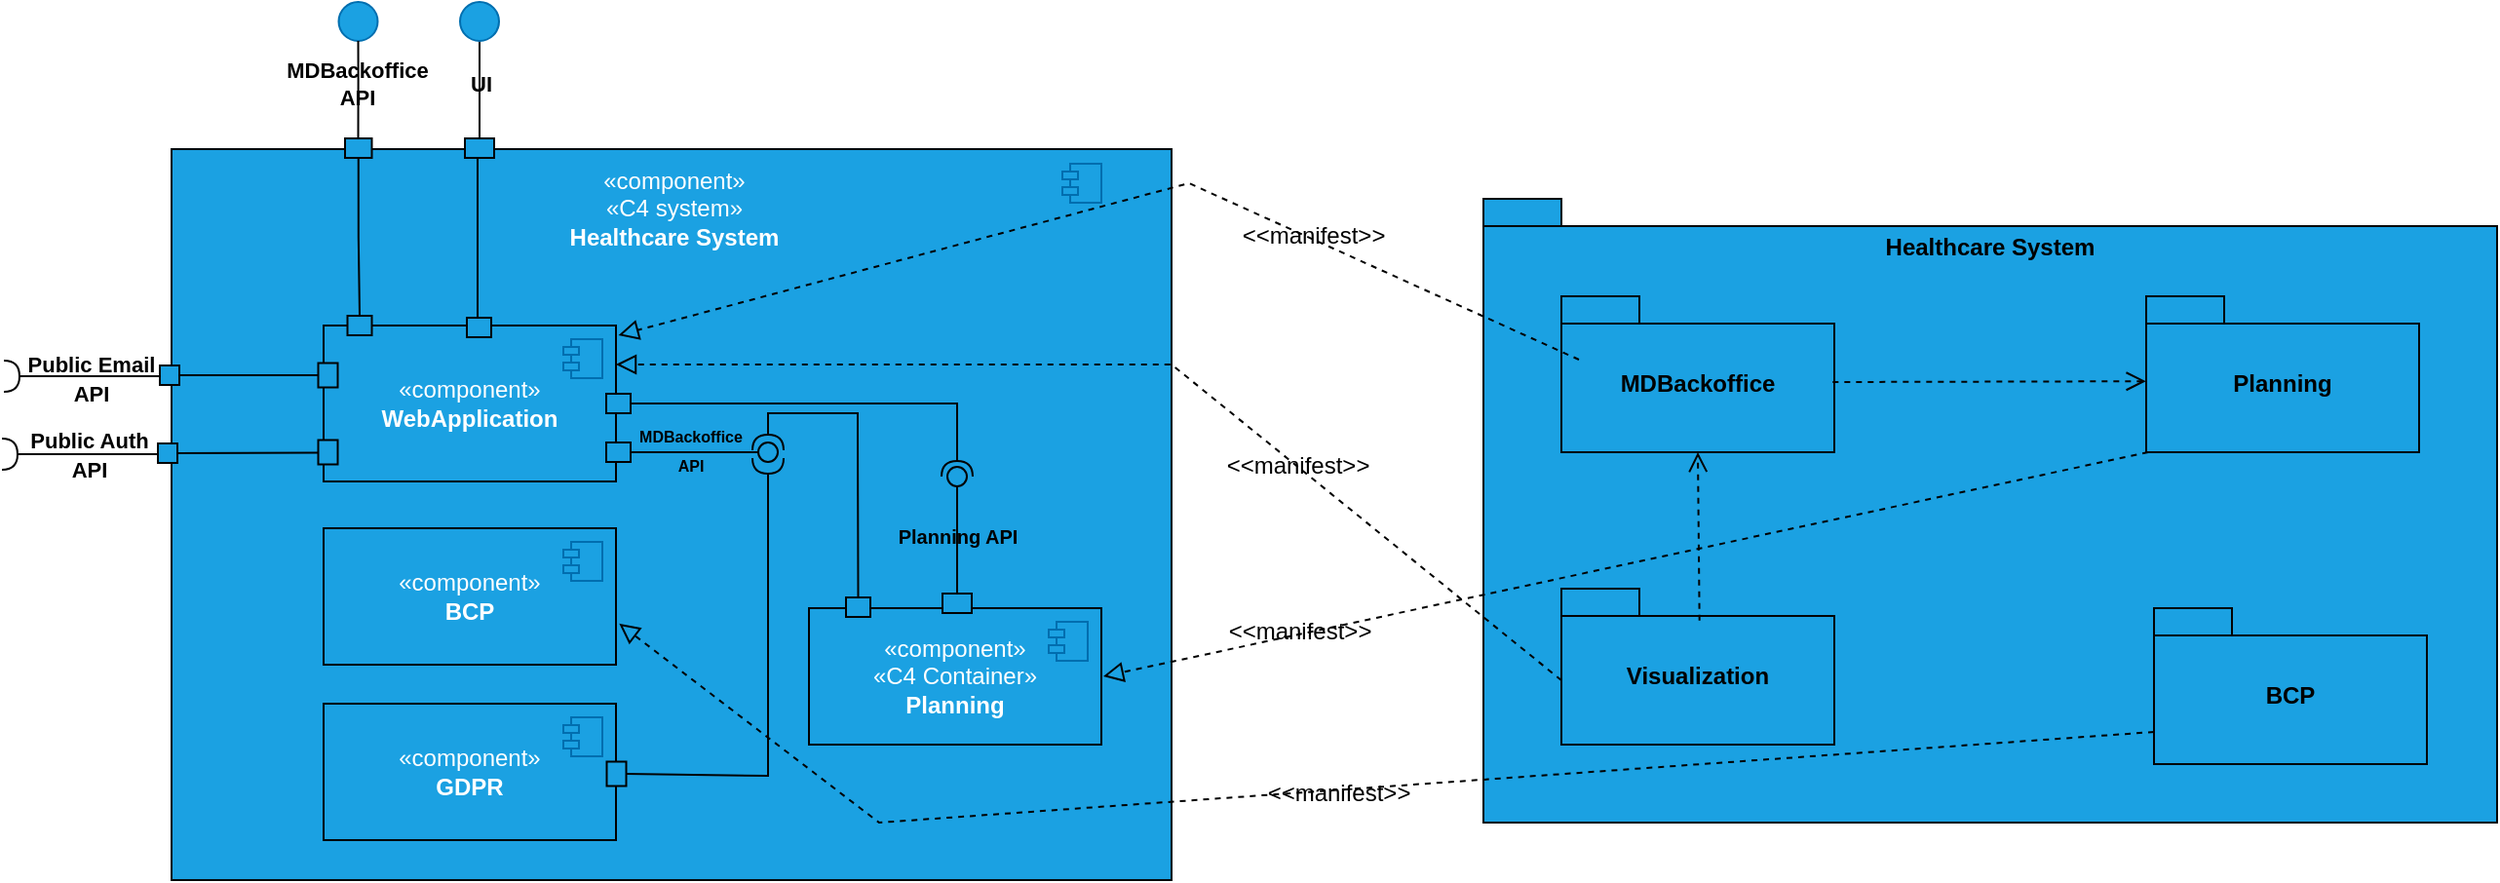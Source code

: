 <mxfile version="24.7.17">
  <diagram name="Página-1" id="veCjRKkKvRt-dCM9Uo-P">
    <mxGraphModel dx="1181" dy="644" grid="1" gridSize="10" guides="1" tooltips="1" connect="1" arrows="1" fold="1" page="1" pageScale="1" pageWidth="827" pageHeight="1169" math="0" shadow="0">
      <root>
        <mxCell id="0" />
        <mxCell id="1" parent="0" />
        <mxCell id="831HMT7RGFxExj6qzCca-49" value="Healthcare System" style="shape=folder;fontStyle=1;spacingTop=3;tabWidth=40;tabHeight=14;tabPosition=left;html=1;whiteSpace=wrap;labelPosition=center;verticalLabelPosition=top;align=center;verticalAlign=bottom;labelBackgroundColor=none;labelBorderColor=none;spacing=-32;fillColor=#1BA1E2;strokeColor=#030303;" parent="1" vertex="1">
          <mxGeometry x="770" y="160" width="520" height="320" as="geometry" />
        </mxCell>
        <mxCell id="831HMT7RGFxExj6qzCca-50" value="MDBackoffice" style="shape=folder;fontStyle=1;spacingTop=10;tabWidth=40;tabHeight=14;tabPosition=left;html=1;whiteSpace=wrap;fillColor=#1BA1E2;strokeColor=#030303;" parent="1" vertex="1">
          <mxGeometry x="810" y="210" width="140" height="80" as="geometry" />
        </mxCell>
        <mxCell id="831HMT7RGFxExj6qzCca-51" value="Planning" style="shape=folder;fontStyle=1;spacingTop=10;tabWidth=40;tabHeight=14;tabPosition=left;html=1;whiteSpace=wrap;fillColor=#1BA1E2;strokeColor=#030303;" parent="1" vertex="1">
          <mxGeometry x="1110" y="210" width="140" height="80" as="geometry" />
        </mxCell>
        <mxCell id="831HMT7RGFxExj6qzCca-52" value="Visualization" style="shape=folder;fontStyle=1;spacingTop=10;tabWidth=40;tabHeight=14;tabPosition=left;html=1;whiteSpace=wrap;fillColor=#1BA1E2;strokeColor=#030303;" parent="1" vertex="1">
          <mxGeometry x="810" y="360" width="140" height="80" as="geometry" />
        </mxCell>
        <mxCell id="831HMT7RGFxExj6qzCca-53" value="" style="html=1;verticalAlign=bottom;endArrow=open;dashed=1;endSize=8;curved=0;rounded=0;entryX=-0.001;entryY=0.545;entryDx=0;entryDy=0;entryPerimeter=0;exitX=0.994;exitY=0.55;exitDx=0;exitDy=0;exitPerimeter=0;strokeColor=#030303;" parent="1" source="831HMT7RGFxExj6qzCca-50" target="831HMT7RGFxExj6qzCca-51" edge="1">
          <mxGeometry relative="1" as="geometry">
            <mxPoint x="1410" y="320" as="sourcePoint" />
            <mxPoint x="1070" y="320" as="targetPoint" />
          </mxGeometry>
        </mxCell>
        <mxCell id="831HMT7RGFxExj6qzCca-54" value="" style="html=1;verticalAlign=bottom;endArrow=open;dashed=1;endSize=8;curved=0;rounded=0;entryX=0.5;entryY=1;entryDx=0;entryDy=0;entryPerimeter=0;exitX=0.506;exitY=0.204;exitDx=0;exitDy=0;exitPerimeter=0;strokeColor=#030303;" parent="1" source="831HMT7RGFxExj6qzCca-52" target="831HMT7RGFxExj6qzCca-50" edge="1">
          <mxGeometry relative="1" as="geometry">
            <mxPoint x="1140" y="267" as="sourcePoint" />
            <mxPoint x="960" y="267" as="targetPoint" />
          </mxGeometry>
        </mxCell>
        <mxCell id="831HMT7RGFxExj6qzCca-55" value="BCP" style="shape=folder;fontStyle=1;spacingTop=10;tabWidth=40;tabHeight=14;tabPosition=left;html=1;whiteSpace=wrap;fillColor=#1BA1E2;strokeColor=#030303;" parent="1" vertex="1">
          <mxGeometry x="1114" y="370" width="140" height="80" as="geometry" />
        </mxCell>
        <mxCell id="831HMT7RGFxExj6qzCca-57" value="" style="html=1;dropTarget=0;whiteSpace=wrap;fillColor=#1ba1e2;fontColor=#ffffff;strokeColor=#00060A;container=0;movable=1;resizable=1;rotatable=1;deletable=1;editable=1;locked=0;connectable=1;" parent="1" vertex="1">
          <mxGeometry x="97" y="134.5" width="513" height="375" as="geometry" />
        </mxCell>
        <mxCell id="831HMT7RGFxExj6qzCca-56" value="" style="endArrow=block;startArrow=none;endFill=0;startFill=0;endSize=8;html=1;verticalAlign=bottom;dashed=1;labelBackgroundColor=none;rounded=0;exitX=0;exitY=0;exitDx=0;exitDy=30.5;exitPerimeter=0;entryX=0.345;entryY=1.159;entryDx=0;entryDy=0;entryPerimeter=0;fillColor=#000000;" parent="1" edge="1" target="831HMT7RGFxExj6qzCca-73">
          <mxGeometry width="160" relative="1" as="geometry">
            <mxPoint x="819" y="242.5" as="sourcePoint" />
            <mxPoint x="335.25" y="232" as="targetPoint" />
            <Array as="points">
              <mxPoint x="619" y="152" />
            </Array>
          </mxGeometry>
        </mxCell>
        <mxCell id="831HMT7RGFxExj6qzCca-58" value="&lt;span style=&quot;color: rgb(255, 255, 255);&quot;&gt;«component»&lt;/span&gt;&lt;br style=&quot;color: rgb(255, 255, 255);&quot;&gt;&lt;span style=&quot;color: rgb(255, 255, 255);&quot;&gt;«C4 system»&lt;/span&gt;&lt;br style=&quot;color: rgb(255, 255, 255);&quot;&gt;&lt;b style=&quot;color: rgb(255, 255, 255);&quot;&gt;Healthcare System&lt;/b&gt;" style="text;html=1;align=center;verticalAlign=middle;whiteSpace=wrap;rounded=0;" parent="1" vertex="1">
          <mxGeometry x="280" y="142" width="150" height="45" as="geometry" />
        </mxCell>
        <mxCell id="831HMT7RGFxExj6qzCca-59" value="" style="ellipse;whiteSpace=wrap;html=1;align=center;aspect=fixed;fillColor=none;strokeColor=none;resizable=0;perimeter=centerPerimeter;rotatable=0;allowArrows=0;points=[];outlineConnect=1;" parent="1" vertex="1">
          <mxGeometry x="484" y="360" width="10" height="10" as="geometry" />
        </mxCell>
        <mxCell id="831HMT7RGFxExj6qzCca-60" value="" style="ellipse;whiteSpace=wrap;html=1;align=center;aspect=fixed;fillColor=none;strokeColor=none;resizable=0;perimeter=centerPerimeter;rotatable=0;allowArrows=0;points=[];outlineConnect=1;" parent="1" vertex="1">
          <mxGeometry x="514" y="380" width="10" height="10" as="geometry" />
        </mxCell>
        <mxCell id="831HMT7RGFxExj6qzCca-61" style="edgeStyle=orthogonalEdgeStyle;rounded=0;orthogonalLoop=1;jettySize=auto;html=1;entryX=0.5;entryY=0;entryDx=0;entryDy=0;endArrow=none;endFill=0;strokeColor=#000000;exitX=0.5;exitY=1;exitDx=0;exitDy=0;" parent="1" source="831HMT7RGFxExj6qzCca-63" target="831HMT7RGFxExj6qzCca-65" edge="1">
          <mxGeometry relative="1" as="geometry">
            <Array as="points">
              <mxPoint x="255" y="79" />
            </Array>
          </mxGeometry>
        </mxCell>
        <mxCell id="831HMT7RGFxExj6qzCca-62" value="&amp;nbsp;UI" style="edgeLabel;html=1;align=center;verticalAlign=middle;resizable=0;points=[];labelBackgroundColor=none;fontStyle=1" parent="831HMT7RGFxExj6qzCca-61" vertex="1" connectable="0">
          <mxGeometry x="-0.329" y="-1" relative="1" as="geometry">
            <mxPoint y="5" as="offset" />
          </mxGeometry>
        </mxCell>
        <mxCell id="831HMT7RGFxExj6qzCca-63" value="" style="ellipse;whiteSpace=wrap;html=1;fillColor=#1ba1e2;fontColor=#ffffff;strokeColor=#006EAF;" parent="1" vertex="1">
          <mxGeometry x="245" y="59" width="20" height="20" as="geometry" />
        </mxCell>
        <mxCell id="831HMT7RGFxExj6qzCca-64" style="edgeStyle=orthogonalEdgeStyle;rounded=0;orthogonalLoop=1;jettySize=auto;html=1;exitX=0.5;exitY=1;exitDx=0;exitDy=0;entryX=0.5;entryY=0;entryDx=0;entryDy=0;strokeColor=#000000;endArrow=none;endFill=0;" parent="1" source="831HMT7RGFxExj6qzCca-65" target="831HMT7RGFxExj6qzCca-76" edge="1">
          <mxGeometry relative="1" as="geometry">
            <Array as="points">
              <mxPoint x="254" y="139" />
              <mxPoint x="254" y="225" />
            </Array>
          </mxGeometry>
        </mxCell>
        <mxCell id="831HMT7RGFxExj6qzCca-65" value="" style="rounded=0;whiteSpace=wrap;html=1;fillColor=#1ba1e2;fontColor=#ffffff;strokeColor=#000000;" parent="1" vertex="1">
          <mxGeometry x="247.5" y="129" width="15" height="10" as="geometry" />
        </mxCell>
        <mxCell id="831HMT7RGFxExj6qzCca-66" value="" style="group" parent="1" vertex="1" connectable="0">
          <mxGeometry x="194" y="226" width="203.5" height="96" as="geometry" />
        </mxCell>
        <mxCell id="831HMT7RGFxExj6qzCca-67" value="«component»&lt;div&gt;&lt;b style=&quot;background-color: initial;&quot;&gt;WebApplication&lt;/b&gt;&lt;/div&gt;" style="html=1;dropTarget=0;whiteSpace=wrap;fillColor=#1ba1e2;fontColor=#ffffff;strokeColor=#000000;" parent="831HMT7RGFxExj6qzCca-66" vertex="1">
          <mxGeometry x="-19" y="-1" width="150" height="80" as="geometry" />
        </mxCell>
        <mxCell id="831HMT7RGFxExj6qzCca-68" value="" style="shape=module;jettyWidth=8;jettyHeight=4;fillColor=#1ba1e2;fontColor=#ffffff;strokeColor=#006EAF;" parent="831HMT7RGFxExj6qzCca-67" vertex="1">
          <mxGeometry x="1" width="20" height="20" relative="1" as="geometry">
            <mxPoint x="-27" y="7" as="offset" />
          </mxGeometry>
        </mxCell>
        <mxCell id="831HMT7RGFxExj6qzCca-69" value="" style="fontStyle=0;labelPosition=right;verticalLabelPosition=middle;align=left;verticalAlign=middle;spacingLeft=2;fillColor=#1BA1E2;strokeColor=#030303;movable=1;resizable=1;rotatable=1;deletable=1;editable=1;locked=0;connectable=1;rotation=90;" parent="831HMT7RGFxExj6qzCca-66" vertex="1">
          <mxGeometry x="-23" y="19.5" width="12.5" height="10" as="geometry" />
        </mxCell>
        <mxCell id="831HMT7RGFxExj6qzCca-70" value="" style="rounded=0;whiteSpace=wrap;html=1;fillColor=#1ba1e2;fontColor=#ffffff;strokeColor=#000000;rotation=90;" parent="831HMT7RGFxExj6qzCca-66" vertex="1">
          <mxGeometry x="-23" y="59" width="12.5" height="10" as="geometry" />
        </mxCell>
        <mxCell id="831HMT7RGFxExj6qzCca-71" value="" style="fontStyle=0;labelPosition=right;verticalLabelPosition=middle;align=left;verticalAlign=middle;spacingLeft=2;fillColor=#1BA1E2;strokeColor=#030303;" parent="831HMT7RGFxExj6qzCca-66" vertex="1">
          <mxGeometry x="-6.75" y="-6" width="12.5" height="10" as="geometry" />
        </mxCell>
        <mxCell id="831HMT7RGFxExj6qzCca-72" value="" style="rounded=0;whiteSpace=wrap;html=1;fillColor=#1ba1e2;fontColor=#ffffff;strokeColor=#000000;" parent="831HMT7RGFxExj6qzCca-66" vertex="1">
          <mxGeometry x="126" y="34" width="12.5" height="10" as="geometry" />
        </mxCell>
        <mxCell id="831HMT7RGFxExj6qzCca-73" value="" style="ellipse;whiteSpace=wrap;html=1;align=center;aspect=fixed;fillColor=none;strokeColor=none;resizable=0;perimeter=centerPerimeter;rotatable=0;allowArrows=0;points=[];outlineConnect=1;" parent="831HMT7RGFxExj6qzCca-66" vertex="1">
          <mxGeometry x="127.25" y="-1" width="10" height="10" as="geometry" />
        </mxCell>
        <mxCell id="831HMT7RGFxExj6qzCca-74" value="" style="rounded=0;whiteSpace=wrap;html=1;fillColor=#1ba1e2;fontColor=#ffffff;strokeColor=#000000;" parent="831HMT7RGFxExj6qzCca-66" vertex="1">
          <mxGeometry x="126" y="59" width="12.5" height="10" as="geometry" />
        </mxCell>
        <mxCell id="831HMT7RGFxExj6qzCca-75" value="&lt;font style=&quot;font-size: 8px;&quot;&gt;MDBackoffice&lt;/font&gt;&lt;div&gt;&lt;font style=&quot;font-size: 8px;&quot;&gt;API&lt;/font&gt;&lt;/div&gt;" style="text;align=center;fontStyle=1;verticalAlign=middle;spacingLeft=3;spacingRight=3;strokeColor=none;rotatable=0;points=[[0,0.5],[1,0.5]];portConstraint=eastwest;html=1;" parent="831HMT7RGFxExj6qzCca-66" vertex="1">
          <mxGeometry x="146" y="49" width="46" height="26" as="geometry" />
        </mxCell>
        <mxCell id="831HMT7RGFxExj6qzCca-76" value="" style="rounded=0;whiteSpace=wrap;html=1;fillColor=#1ba1e2;fontColor=#ffffff;strokeColor=#000000;" parent="1" vertex="1">
          <mxGeometry x="248.5" y="221" width="12.5" height="10" as="geometry" />
        </mxCell>
        <mxCell id="831HMT7RGFxExj6qzCca-77" value="" style="shape=module;jettyWidth=8;jettyHeight=4;fillColor=#1ba1e2;fontColor=#ffffff;strokeColor=#006EAF;" parent="1" vertex="1">
          <mxGeometry x="554" y="142" width="20" height="20" as="geometry">
            <mxPoint x="-27" y="7" as="offset" />
          </mxGeometry>
        </mxCell>
        <mxCell id="831HMT7RGFxExj6qzCca-78" value="" style="fontStyle=0;labelPosition=right;verticalLabelPosition=middle;align=left;verticalAlign=middle;spacingLeft=2;fillColor=#1BA1E2;strokeColor=#030303;" parent="1" vertex="1">
          <mxGeometry x="91" y="245.5" width="10" height="10" as="geometry" />
        </mxCell>
        <mxCell id="831HMT7RGFxExj6qzCca-79" value="" style="ellipse;whiteSpace=wrap;html=1;align=center;aspect=fixed;fillColor=none;strokeColor=none;resizable=0;perimeter=centerPerimeter;rotatable=0;allowArrows=0;points=[];outlineConnect=1;" parent="1" vertex="1">
          <mxGeometry x="399" y="320" width="10" height="10" as="geometry" />
        </mxCell>
        <mxCell id="831HMT7RGFxExj6qzCca-80" value="«component»&lt;div&gt;«C4 Container»&lt;br&gt;&lt;b&gt;Planning&lt;/b&gt;&lt;/div&gt;" style="html=1;dropTarget=0;whiteSpace=wrap;fillColor=#1ba1e2;fontColor=#ffffff;strokeColor=#000000;" parent="1" vertex="1">
          <mxGeometry x="424" y="370" width="150" height="70" as="geometry" />
        </mxCell>
        <mxCell id="831HMT7RGFxExj6qzCca-81" value="" style="shape=module;jettyWidth=8;jettyHeight=4;fillColor=#1ba1e2;fontColor=#ffffff;strokeColor=#006EAF;" parent="831HMT7RGFxExj6qzCca-80" vertex="1">
          <mxGeometry x="1" width="20" height="20" relative="1" as="geometry">
            <mxPoint x="-27" y="7" as="offset" />
          </mxGeometry>
        </mxCell>
        <mxCell id="831HMT7RGFxExj6qzCca-82" value="" style="rounded=0;whiteSpace=wrap;html=1;fillColor=#1ba1e2;fontColor=#ffffff;strokeColor=#000000;rotation=-90;" parent="1" vertex="1">
          <mxGeometry x="495" y="360" width="10" height="15" as="geometry" />
        </mxCell>
        <mxCell id="831HMT7RGFxExj6qzCca-83" value="" style="rounded=0;orthogonalLoop=1;jettySize=auto;html=1;endArrow=halfCircle;endFill=0;endSize=6;strokeWidth=1;sketch=0;exitX=1;exitY=0.5;exitDx=0;exitDy=0;strokeColor=#030303;" parent="1" source="831HMT7RGFxExj6qzCca-72" target="831HMT7RGFxExj6qzCca-85" edge="1">
          <mxGeometry relative="1" as="geometry">
            <mxPoint x="354" y="285" as="sourcePoint" />
            <Array as="points">
              <mxPoint x="500" y="265" />
            </Array>
          </mxGeometry>
        </mxCell>
        <mxCell id="831HMT7RGFxExj6qzCca-84" value="" style="rounded=0;orthogonalLoop=1;jettySize=auto;html=1;endArrow=oval;endFill=0;sketch=0;sourcePerimeterSpacing=0;targetPerimeterSpacing=0;endSize=10;exitX=1;exitY=0.5;exitDx=0;exitDy=0;strokeColor=#030303;" parent="1" source="831HMT7RGFxExj6qzCca-82" target="831HMT7RGFxExj6qzCca-85" edge="1">
          <mxGeometry relative="1" as="geometry">
            <mxPoint x="314" y="285" as="sourcePoint" />
          </mxGeometry>
        </mxCell>
        <mxCell id="831HMT7RGFxExj6qzCca-85" value="" style="ellipse;whiteSpace=wrap;html=1;align=center;aspect=fixed;fillColor=none;strokeColor=none;resizable=0;perimeter=centerPerimeter;rotatable=0;allowArrows=0;points=[];outlineConnect=1;" parent="1" vertex="1">
          <mxGeometry x="495" y="297.5" width="10" height="10" as="geometry" />
        </mxCell>
        <mxCell id="831HMT7RGFxExj6qzCca-86" value="&lt;font style=&quot;font-size: 10px;&quot;&gt;Planning API&lt;/font&gt;" style="text;align=center;fontStyle=1;verticalAlign=middle;spacingLeft=3;spacingRight=3;strokeColor=none;rotatable=0;points=[[0,0.5],[1,0.5]];portConstraint=eastwest;html=1;" parent="1" vertex="1">
          <mxGeometry x="460" y="320" width="80" height="26" as="geometry" />
        </mxCell>
        <mxCell id="831HMT7RGFxExj6qzCca-87" value="«component»&lt;br&gt;&lt;b&gt;BCP&lt;/b&gt;" style="html=1;dropTarget=0;whiteSpace=wrap;fillColor=#1ba1e2;fontColor=#ffffff;strokeColor=#000000;" parent="1" vertex="1">
          <mxGeometry x="175" y="329" width="150" height="70" as="geometry" />
        </mxCell>
        <mxCell id="831HMT7RGFxExj6qzCca-88" value="" style="shape=module;jettyWidth=8;jettyHeight=4;fillColor=#1ba1e2;fontColor=#ffffff;strokeColor=#006EAF;" parent="831HMT7RGFxExj6qzCca-87" vertex="1">
          <mxGeometry x="1" width="20" height="20" relative="1" as="geometry">
            <mxPoint x="-27" y="7" as="offset" />
          </mxGeometry>
        </mxCell>
        <mxCell id="831HMT7RGFxExj6qzCca-89" value="" style="ellipse;whiteSpace=wrap;html=1;fillColor=#1ba1e2;fontColor=#ffffff;strokeColor=#006EAF;" parent="1" vertex="1">
          <mxGeometry x="182.75" y="59" width="20" height="20" as="geometry" />
        </mxCell>
        <mxCell id="831HMT7RGFxExj6qzCca-90" value="" style="fontStyle=0;labelPosition=right;verticalLabelPosition=middle;align=left;verticalAlign=middle;spacingLeft=2;fillColor=#1BA1E2;strokeColor=#030303;" parent="1" vertex="1">
          <mxGeometry x="186" y="129" width="13.75" height="10" as="geometry" />
        </mxCell>
        <mxCell id="831HMT7RGFxExj6qzCca-91" style="edgeStyle=orthogonalEdgeStyle;rounded=0;orthogonalLoop=1;jettySize=auto;html=1;exitX=0.5;exitY=1;exitDx=0;exitDy=0;entryX=0.5;entryY=0;entryDx=0;entryDy=0;strokeColor=#000000;endArrow=none;endFill=0;" parent="1" source="831HMT7RGFxExj6qzCca-90" target="831HMT7RGFxExj6qzCca-71" edge="1">
          <mxGeometry relative="1" as="geometry">
            <Array as="points" />
            <mxPoint x="194.26" y="139" as="sourcePoint" />
            <mxPoint x="193.26" y="225" as="targetPoint" />
          </mxGeometry>
        </mxCell>
        <mxCell id="831HMT7RGFxExj6qzCca-92" style="edgeStyle=orthogonalEdgeStyle;rounded=0;orthogonalLoop=1;jettySize=auto;html=1;entryX=0.5;entryY=0;entryDx=0;entryDy=0;endArrow=none;endFill=0;strokeColor=#000000;exitX=0.5;exitY=1;exitDx=0;exitDy=0;" parent="1" edge="1">
          <mxGeometry relative="1" as="geometry">
            <Array as="points">
              <mxPoint x="192.75" y="99" />
              <mxPoint x="192.75" y="99" />
            </Array>
            <mxPoint x="192.75" y="79" as="sourcePoint" />
            <mxPoint x="192.75" y="129" as="targetPoint" />
          </mxGeometry>
        </mxCell>
        <mxCell id="831HMT7RGFxExj6qzCca-93" value="MDBackoffice&lt;div&gt;API&lt;/div&gt;" style="edgeLabel;html=1;align=center;verticalAlign=middle;resizable=0;points=[];labelBackgroundColor=none;fontStyle=1" parent="831HMT7RGFxExj6qzCca-92" vertex="1" connectable="0">
          <mxGeometry x="-0.329" y="-1" relative="1" as="geometry">
            <mxPoint y="5" as="offset" />
          </mxGeometry>
        </mxCell>
        <mxCell id="831HMT7RGFxExj6qzCca-94" value="" style="rounded=0;orthogonalLoop=1;jettySize=auto;html=1;endArrow=halfCircle;endFill=0;endSize=6;strokeWidth=1;sketch=0;fontSize=12;curved=1;exitX=0;exitY=0.5;exitDx=0;exitDy=0;fillColor=#030303;strokeColor=#030303;" parent="1" edge="1">
          <mxGeometry relative="1" as="geometry">
            <mxPoint x="91" y="251" as="sourcePoint" />
            <mxPoint x="11" y="251" as="targetPoint" />
            <Array as="points" />
          </mxGeometry>
        </mxCell>
        <mxCell id="831HMT7RGFxExj6qzCca-95" value="&lt;b&gt;&lt;font style=&quot;font-size: 11px;&quot;&gt;Public Email&lt;/font&gt;&lt;/b&gt;&lt;div&gt;&lt;b&gt;&lt;font style=&quot;font-size: 11px;&quot;&gt;API&lt;/font&gt;&lt;/b&gt;&lt;/div&gt;" style="text;html=1;align=center;verticalAlign=middle;whiteSpace=wrap;rounded=0;" parent="1" vertex="1">
          <mxGeometry x="19" y="237" width="74" height="30" as="geometry" />
        </mxCell>
        <mxCell id="831HMT7RGFxExj6qzCca-96" value="" style="endArrow=none;html=1;rounded=0;exitX=1;exitY=0.5;exitDx=0;exitDy=0;entryX=0.5;entryY=1;entryDx=0;entryDy=0;strokeColor=#000000;" parent="1" source="831HMT7RGFxExj6qzCca-78" target="831HMT7RGFxExj6qzCca-69" edge="1">
          <mxGeometry width="50" height="50" relative="1" as="geometry">
            <mxPoint x="201" y="299" as="sourcePoint" />
            <mxPoint x="251" y="249" as="targetPoint" />
          </mxGeometry>
        </mxCell>
        <mxCell id="831HMT7RGFxExj6qzCca-97" value="" style="fontStyle=0;labelPosition=right;verticalLabelPosition=middle;align=left;verticalAlign=middle;spacingLeft=2;fillColor=#1BA1E2;strokeColor=#030303;" parent="1" vertex="1">
          <mxGeometry x="90" y="285.5" width="10" height="10" as="geometry" />
        </mxCell>
        <mxCell id="831HMT7RGFxExj6qzCca-98" value="" style="rounded=0;orthogonalLoop=1;jettySize=auto;html=1;endArrow=halfCircle;endFill=0;endSize=6;strokeWidth=1;sketch=0;fontSize=12;curved=1;exitX=0;exitY=0.5;exitDx=0;exitDy=0;fillColor=#030303;strokeColor=#030303;" parent="1" edge="1">
          <mxGeometry relative="1" as="geometry">
            <mxPoint x="90" y="291" as="sourcePoint" />
            <mxPoint x="10" y="291" as="targetPoint" />
            <Array as="points" />
          </mxGeometry>
        </mxCell>
        <mxCell id="831HMT7RGFxExj6qzCca-99" value="&lt;b&gt;&lt;font style=&quot;font-size: 11px;&quot;&gt;Public Auth&lt;/font&gt;&lt;/b&gt;&lt;div&gt;&lt;b&gt;&lt;font style=&quot;font-size: 11px;&quot;&gt;API&lt;/font&gt;&lt;/b&gt;&lt;/div&gt;" style="text;html=1;align=center;verticalAlign=middle;whiteSpace=wrap;rounded=0;" parent="1" vertex="1">
          <mxGeometry x="17" y="267" width="76" height="47" as="geometry" />
        </mxCell>
        <mxCell id="831HMT7RGFxExj6qzCca-100" value="" style="endArrow=none;html=1;rounded=0;exitX=1;exitY=0.5;exitDx=0;exitDy=0;entryX=-0.017;entryY=0.815;entryDx=0;entryDy=0;strokeColor=#000000;entryPerimeter=0;" parent="1" source="831HMT7RGFxExj6qzCca-97" target="831HMT7RGFxExj6qzCca-67" edge="1">
          <mxGeometry width="50" height="50" relative="1" as="geometry">
            <mxPoint x="200" y="339" as="sourcePoint" />
            <mxPoint x="171" y="290" as="targetPoint" />
          </mxGeometry>
        </mxCell>
        <mxCell id="831HMT7RGFxExj6qzCca-101" value="«component»&lt;br&gt;&lt;b&gt;GDPR&lt;/b&gt;" style="html=1;dropTarget=0;whiteSpace=wrap;fillColor=#1ba1e2;fontColor=#ffffff;strokeColor=#000000;" parent="1" vertex="1">
          <mxGeometry x="175" y="419" width="150" height="70" as="geometry" />
        </mxCell>
        <mxCell id="831HMT7RGFxExj6qzCca-102" value="" style="shape=module;jettyWidth=8;jettyHeight=4;fillColor=#1ba1e2;fontColor=#ffffff;strokeColor=#006EAF;" parent="831HMT7RGFxExj6qzCca-101" vertex="1">
          <mxGeometry x="1" width="20" height="20" relative="1" as="geometry">
            <mxPoint x="-27" y="7" as="offset" />
          </mxGeometry>
        </mxCell>
        <mxCell id="831HMT7RGFxExj6qzCca-103" value="" style="rounded=0;orthogonalLoop=1;jettySize=auto;html=1;endArrow=oval;endFill=0;sketch=0;sourcePerimeterSpacing=0;targetPerimeterSpacing=0;endSize=10;exitX=1;exitY=0.5;exitDx=0;exitDy=0;strokeColor=#030303;" parent="1" source="831HMT7RGFxExj6qzCca-74" edge="1">
          <mxGeometry relative="1" as="geometry">
            <mxPoint x="364.5" y="291" as="sourcePoint" />
            <mxPoint x="403" y="290" as="targetPoint" />
          </mxGeometry>
        </mxCell>
        <mxCell id="831HMT7RGFxExj6qzCca-104" value="" style="rounded=0;whiteSpace=wrap;html=1;fillColor=#1ba1e2;fontColor=#ffffff;strokeColor=#000000;" parent="1" vertex="1">
          <mxGeometry x="443" y="364.5" width="12.5" height="10" as="geometry" />
        </mxCell>
        <mxCell id="831HMT7RGFxExj6qzCca-105" value="" style="rounded=0;orthogonalLoop=1;jettySize=auto;html=1;endArrow=halfCircle;endFill=0;endSize=6;strokeWidth=1;sketch=0;exitX=0.5;exitY=0;exitDx=0;exitDy=0;strokeColor=#030303;" parent="1" edge="1">
          <mxGeometry relative="1" as="geometry">
            <mxPoint x="449.25" y="364" as="sourcePoint" />
            <Array as="points">
              <mxPoint x="449" y="279" />
              <mxPoint x="449" y="270" />
              <mxPoint x="430" y="270" />
              <mxPoint x="403" y="270" />
              <mxPoint x="403" y="279" />
            </Array>
            <mxPoint x="403" y="289" as="targetPoint" />
          </mxGeometry>
        </mxCell>
        <mxCell id="831HMT7RGFxExj6qzCca-106" value="" style="rounded=0;whiteSpace=wrap;html=1;fillColor=#1ba1e2;fontColor=#ffffff;strokeColor=#000000;rotation=90;" parent="1" vertex="1">
          <mxGeometry x="319" y="450" width="12.5" height="10" as="geometry" />
        </mxCell>
        <mxCell id="831HMT7RGFxExj6qzCca-107" value="" style="rounded=0;orthogonalLoop=1;jettySize=auto;html=1;endArrow=halfCircle;endFill=0;endSize=6;strokeWidth=1;sketch=0;exitX=0.5;exitY=0;exitDx=0;exitDy=0;strokeColor=#030303;" parent="1" source="831HMT7RGFxExj6qzCca-106" edge="1">
          <mxGeometry relative="1" as="geometry">
            <mxPoint x="362.25" y="456" as="sourcePoint" />
            <Array as="points">
              <mxPoint x="403" y="456" />
            </Array>
            <mxPoint x="403" y="293" as="targetPoint" />
          </mxGeometry>
        </mxCell>
        <mxCell id="831HMT7RGFxExj6qzCca-108" value="" style="endArrow=block;startArrow=none;endFill=0;startFill=0;endSize=8;html=1;verticalAlign=bottom;dashed=1;labelBackgroundColor=none;rounded=0;exitX=0;exitY=0;exitDx=0;exitDy=47;exitPerimeter=0;entryX=1;entryY=0.25;entryDx=0;entryDy=0;fillColor=#000000;" parent="1" source="831HMT7RGFxExj6qzCca-52" target="831HMT7RGFxExj6qzCca-67" edge="1">
          <mxGeometry width="160" relative="1" as="geometry">
            <mxPoint x="815.5" y="399" as="sourcePoint" />
            <mxPoint x="331.5" y="388" as="targetPoint" />
            <Array as="points">
              <mxPoint x="610" y="245" />
            </Array>
          </mxGeometry>
        </mxCell>
        <mxCell id="831HMT7RGFxExj6qzCca-109" value="" style="endArrow=block;startArrow=none;endFill=0;startFill=0;endSize=8;html=1;verticalAlign=bottom;dashed=1;labelBackgroundColor=none;rounded=0;exitX=0;exitY=0;exitDx=0;exitDy=80;exitPerimeter=0;entryX=1;entryY=0.5;entryDx=0;entryDy=0;fillColor=#000000;" parent="1" edge="1">
          <mxGeometry width="160" relative="1" as="geometry">
            <mxPoint x="1111" y="290" as="sourcePoint" />
            <mxPoint x="575" y="405" as="targetPoint" />
            <Array as="points" />
          </mxGeometry>
        </mxCell>
        <mxCell id="831HMT7RGFxExj6qzCca-110" value="" style="endArrow=block;startArrow=none;endFill=0;startFill=0;endSize=8;html=1;verticalAlign=bottom;dashed=1;labelBackgroundColor=none;rounded=0;exitX=0;exitY=0;exitDx=0;exitDy=63.5;exitPerimeter=0;entryX=1.011;entryY=0.699;entryDx=0;entryDy=0;fillColor=#000000;entryPerimeter=0;" parent="1" source="831HMT7RGFxExj6qzCca-55" target="831HMT7RGFxExj6qzCca-87" edge="1">
          <mxGeometry width="160" relative="1" as="geometry">
            <mxPoint x="1006" y="480" as="sourcePoint" />
            <mxPoint x="470" y="595" as="targetPoint" />
            <Array as="points">
              <mxPoint x="460" y="480" />
            </Array>
          </mxGeometry>
        </mxCell>
        <mxCell id="831HMT7RGFxExj6qzCca-111" value="&amp;lt;&amp;lt;manifest&amp;gt;&amp;gt;" style="text;html=1;align=center;verticalAlign=middle;whiteSpace=wrap;rounded=0;" parent="1" vertex="1">
          <mxGeometry x="646" y="367" width="60" height="30" as="geometry" />
        </mxCell>
        <mxCell id="831HMT7RGFxExj6qzCca-115" value="&amp;lt;&amp;lt;manifest&amp;gt;&amp;gt;" style="text;html=1;align=center;verticalAlign=middle;whiteSpace=wrap;rounded=0;" parent="1" vertex="1">
          <mxGeometry x="666" y="450" width="60" height="30" as="geometry" />
        </mxCell>
        <mxCell id="831HMT7RGFxExj6qzCca-116" value="&amp;lt;&amp;lt;manifest&amp;gt;&amp;gt;" style="text;html=1;align=center;verticalAlign=middle;whiteSpace=wrap;rounded=0;" parent="1" vertex="1">
          <mxGeometry x="645" y="281.5" width="60" height="30" as="geometry" />
        </mxCell>
        <mxCell id="831HMT7RGFxExj6qzCca-117" value="&amp;lt;&amp;lt;manifest&amp;gt;&amp;gt;" style="text;html=1;align=center;verticalAlign=middle;whiteSpace=wrap;rounded=0;" parent="1" vertex="1">
          <mxGeometry x="653" y="164" width="60" height="30" as="geometry" />
        </mxCell>
      </root>
    </mxGraphModel>
  </diagram>
</mxfile>
